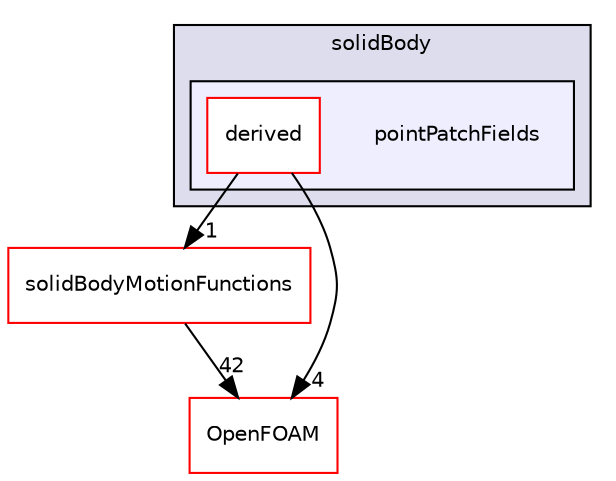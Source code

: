 digraph "src/dynamicMesh/motionSolvers/displacement/solidBody/pointPatchFields" {
  bgcolor=transparent;
  compound=true
  node [ fontsize="10", fontname="Helvetica"];
  edge [ labelfontsize="10", labelfontname="Helvetica"];
  subgraph clusterdir_cc7685f7f9f2ad928de6799da701a0fd {
    graph [ bgcolor="#ddddee", pencolor="black", label="solidBody" fontname="Helvetica", fontsize="10", URL="dir_cc7685f7f9f2ad928de6799da701a0fd.html"]
  subgraph clusterdir_a831f6151897608e8b39f217814381a1 {
    graph [ bgcolor="#eeeeff", pencolor="black", label="" URL="dir_a831f6151897608e8b39f217814381a1.html"];
    dir_a831f6151897608e8b39f217814381a1 [shape=plaintext label="pointPatchFields"];
    dir_9d5b9b609caaa4d367d839533b14dc20 [shape=box label="derived" color="red" fillcolor="white" style="filled" URL="dir_9d5b9b609caaa4d367d839533b14dc20.html"];
  }
  }
  dir_17918cf578b0e3a881db7ca0eb350e2a [shape=box label="solidBodyMotionFunctions" color="red" URL="dir_17918cf578b0e3a881db7ca0eb350e2a.html"];
  dir_c5473ff19b20e6ec4dfe5c310b3778a8 [shape=box label="OpenFOAM" color="red" URL="dir_c5473ff19b20e6ec4dfe5c310b3778a8.html"];
  dir_17918cf578b0e3a881db7ca0eb350e2a->dir_c5473ff19b20e6ec4dfe5c310b3778a8 [headlabel="42", labeldistance=1.5 headhref="dir_000634_002151.html"];
  dir_9d5b9b609caaa4d367d839533b14dc20->dir_17918cf578b0e3a881db7ca0eb350e2a [headlabel="1", labeldistance=1.5 headhref="dir_000632_000634.html"];
  dir_9d5b9b609caaa4d367d839533b14dc20->dir_c5473ff19b20e6ec4dfe5c310b3778a8 [headlabel="4", labeldistance=1.5 headhref="dir_000632_002151.html"];
}
